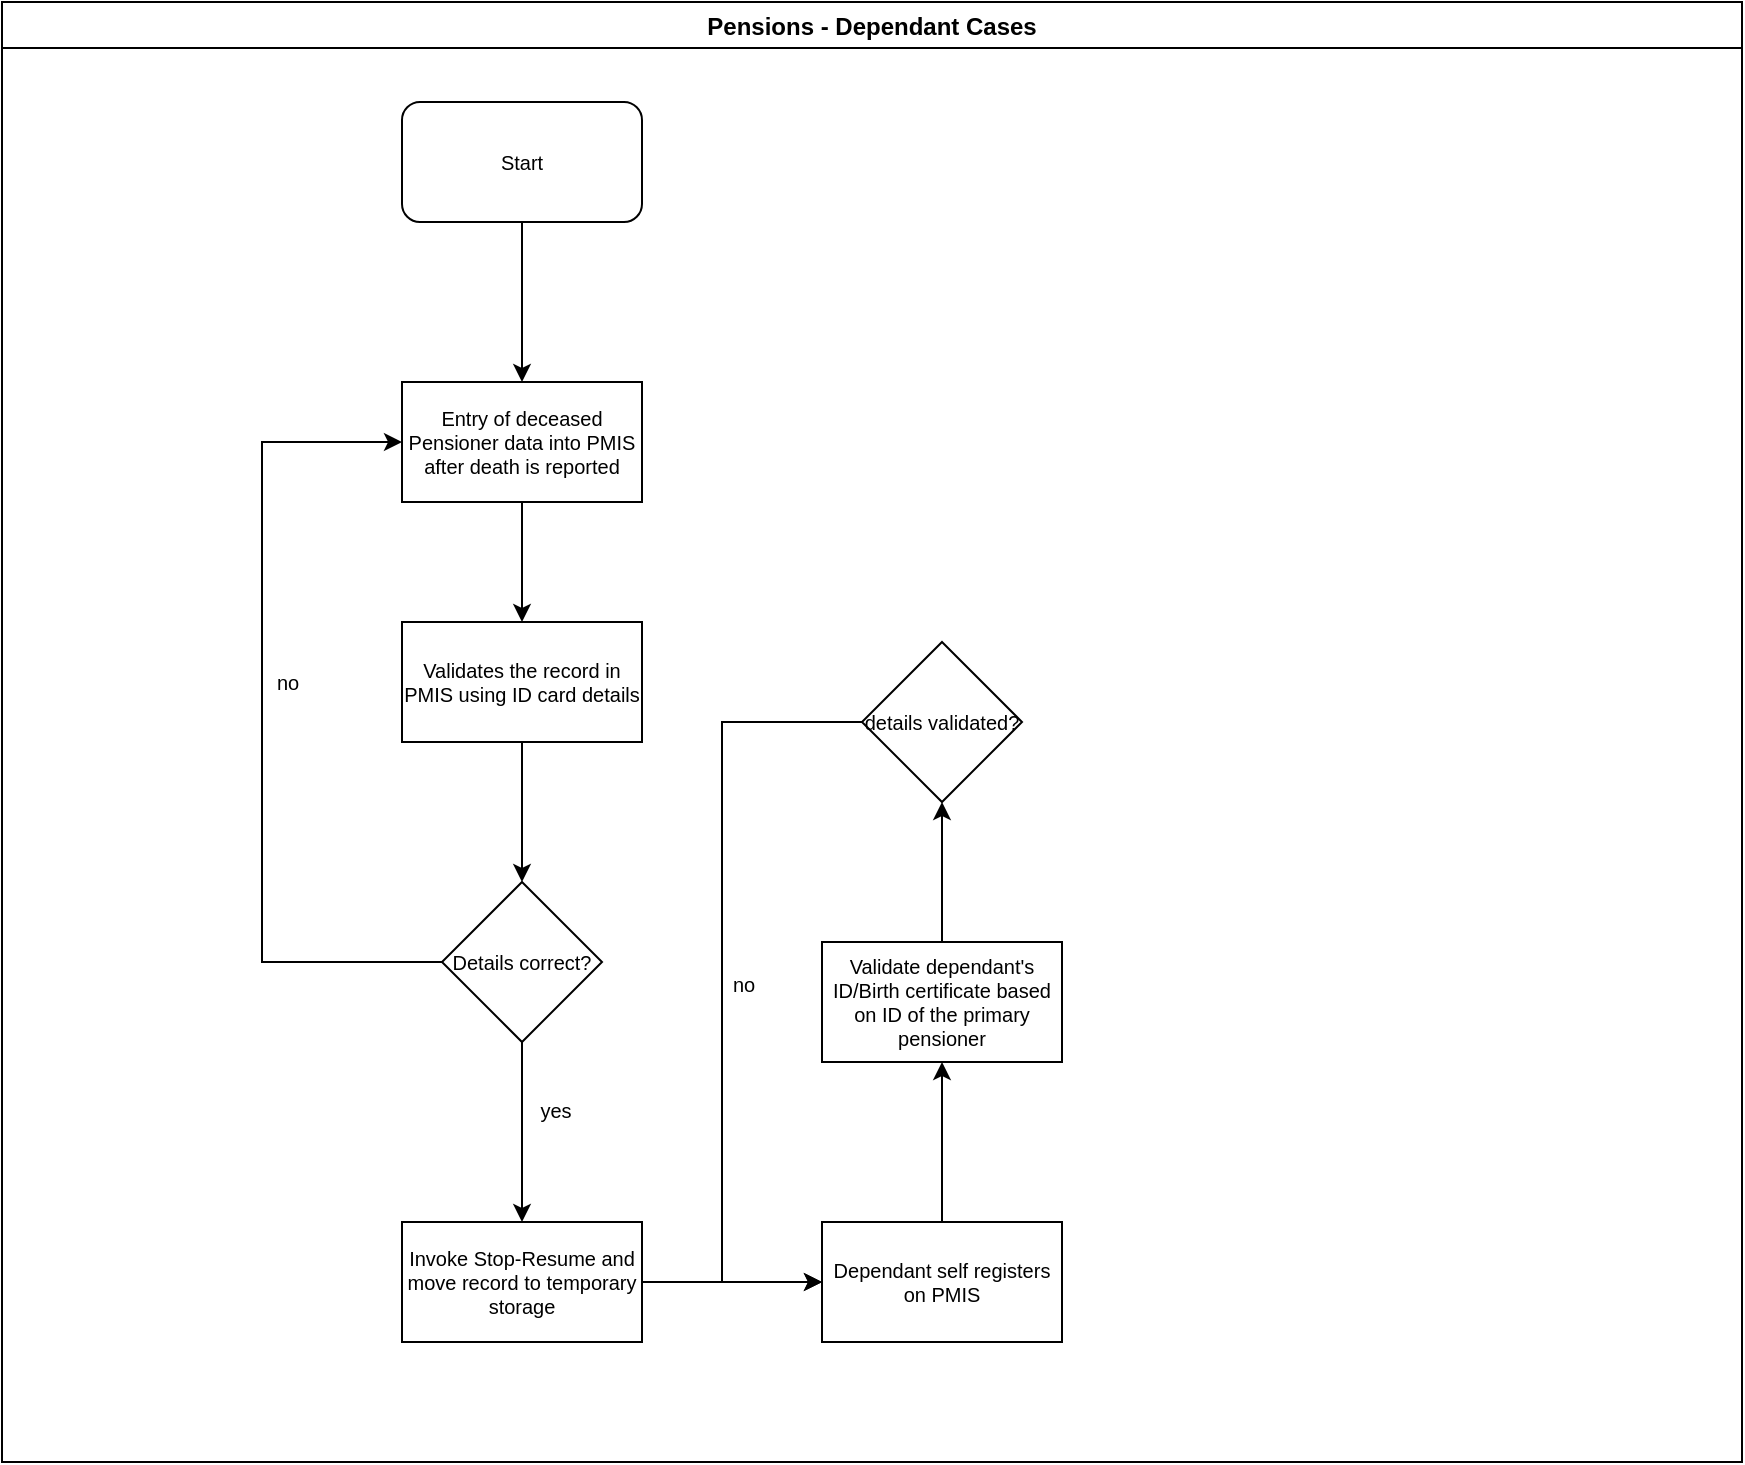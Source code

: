 <mxfile version="13.6.10" type="github">
  <diagram id="bF0rsbzrtMlWH6wpvClE" name="Page-1">
    <mxGraphModel dx="910" dy="487" grid="1" gridSize="10" guides="1" tooltips="1" connect="1" arrows="1" fold="1" page="1" pageScale="1" pageWidth="1169" pageHeight="827" math="0" shadow="0">
      <root>
        <mxCell id="0" />
        <mxCell id="1" parent="0" />
        <mxCell id="iUJv8x9J-QZsbXyGkX2S-1" value="Pensions - Dependant Cases" style="swimlane;" vertex="1" parent="1">
          <mxGeometry x="40" y="20" width="870" height="730" as="geometry" />
        </mxCell>
        <mxCell id="iUJv8x9J-QZsbXyGkX2S-2" value="Start" style="rounded=1;whiteSpace=wrap;html=1;fontSize=10;" vertex="1" parent="iUJv8x9J-QZsbXyGkX2S-1">
          <mxGeometry x="200" y="50" width="120" height="60" as="geometry" />
        </mxCell>
        <mxCell id="iUJv8x9J-QZsbXyGkX2S-3" value="Entry of deceased Pensioner data into PMIS after death is reported" style="rounded=0;whiteSpace=wrap;html=1;fontSize=10;" vertex="1" parent="iUJv8x9J-QZsbXyGkX2S-1">
          <mxGeometry x="200" y="190" width="120" height="60" as="geometry" />
        </mxCell>
        <mxCell id="iUJv8x9J-QZsbXyGkX2S-5" value="" style="edgeStyle=orthogonalEdgeStyle;rounded=0;orthogonalLoop=1;jettySize=auto;html=1;entryX=0.5;entryY=0;entryDx=0;entryDy=0;" edge="1" parent="iUJv8x9J-QZsbXyGkX2S-1" source="iUJv8x9J-QZsbXyGkX2S-2" target="iUJv8x9J-QZsbXyGkX2S-3">
          <mxGeometry relative="1" as="geometry">
            <mxPoint x="260" y="190" as="targetPoint" />
          </mxGeometry>
        </mxCell>
        <mxCell id="iUJv8x9J-QZsbXyGkX2S-6" value="Validates the record in PMIS using ID card details" style="whiteSpace=wrap;html=1;rounded=0;fontSize=10;" vertex="1" parent="iUJv8x9J-QZsbXyGkX2S-1">
          <mxGeometry x="200" y="310" width="120" height="60" as="geometry" />
        </mxCell>
        <mxCell id="iUJv8x9J-QZsbXyGkX2S-7" value="" style="edgeStyle=orthogonalEdgeStyle;rounded=0;orthogonalLoop=1;jettySize=auto;html=1;" edge="1" parent="iUJv8x9J-QZsbXyGkX2S-1" source="iUJv8x9J-QZsbXyGkX2S-3" target="iUJv8x9J-QZsbXyGkX2S-6">
          <mxGeometry relative="1" as="geometry" />
        </mxCell>
        <mxCell id="iUJv8x9J-QZsbXyGkX2S-12" value="yes" style="text;html=1;strokeColor=none;fillColor=none;align=center;verticalAlign=middle;whiteSpace=wrap;rounded=0;fontSize=10;" vertex="1" parent="iUJv8x9J-QZsbXyGkX2S-1">
          <mxGeometry x="257" y="544" width="40" height="20" as="geometry" />
        </mxCell>
        <mxCell id="iUJv8x9J-QZsbXyGkX2S-15" value="no" style="text;html=1;strokeColor=none;fillColor=none;align=center;verticalAlign=middle;whiteSpace=wrap;rounded=0;fontSize=10;" vertex="1" parent="iUJv8x9J-QZsbXyGkX2S-1">
          <mxGeometry x="123" y="330" width="40" height="20" as="geometry" />
        </mxCell>
        <mxCell id="iUJv8x9J-QZsbXyGkX2S-16" value="Dependant self registers on PMIS" style="whiteSpace=wrap;html=1;rounded=0;fontSize=10;" vertex="1" parent="iUJv8x9J-QZsbXyGkX2S-1">
          <mxGeometry x="410" y="610" width="120" height="60" as="geometry" />
        </mxCell>
        <mxCell id="iUJv8x9J-QZsbXyGkX2S-26" value="no" style="text;html=1;strokeColor=none;fillColor=none;align=center;verticalAlign=middle;whiteSpace=wrap;rounded=0;fontSize=10;" vertex="1" parent="iUJv8x9J-QZsbXyGkX2S-1">
          <mxGeometry x="351" y="481" width="40" height="20" as="geometry" />
        </mxCell>
        <mxCell id="iUJv8x9J-QZsbXyGkX2S-11" value="" style="edgeStyle=orthogonalEdgeStyle;rounded=0;orthogonalLoop=1;jettySize=auto;html=1;fontSize=10;" edge="1" parent="1" source="iUJv8x9J-QZsbXyGkX2S-8" target="iUJv8x9J-QZsbXyGkX2S-10">
          <mxGeometry relative="1" as="geometry" />
        </mxCell>
        <mxCell id="iUJv8x9J-QZsbXyGkX2S-14" value="" style="edgeStyle=orthogonalEdgeStyle;rounded=0;orthogonalLoop=1;jettySize=auto;html=1;fontSize=10;entryX=0;entryY=0.5;entryDx=0;entryDy=0;" edge="1" parent="1" source="iUJv8x9J-QZsbXyGkX2S-8" target="iUJv8x9J-QZsbXyGkX2S-3">
          <mxGeometry relative="1" as="geometry">
            <mxPoint x="200" y="500" as="targetPoint" />
            <Array as="points">
              <mxPoint x="170" y="500" />
              <mxPoint x="170" y="240" />
            </Array>
          </mxGeometry>
        </mxCell>
        <mxCell id="iUJv8x9J-QZsbXyGkX2S-8" value="Details correct?" style="rhombus;whiteSpace=wrap;html=1;rounded=0;fontSize=10;" vertex="1" parent="1">
          <mxGeometry x="260" y="460" width="80" height="80" as="geometry" />
        </mxCell>
        <mxCell id="iUJv8x9J-QZsbXyGkX2S-9" value="" style="edgeStyle=orthogonalEdgeStyle;rounded=0;orthogonalLoop=1;jettySize=auto;html=1;fontSize=10;" edge="1" parent="1" source="iUJv8x9J-QZsbXyGkX2S-6" target="iUJv8x9J-QZsbXyGkX2S-8">
          <mxGeometry relative="1" as="geometry" />
        </mxCell>
        <mxCell id="iUJv8x9J-QZsbXyGkX2S-17" value="" style="edgeStyle=orthogonalEdgeStyle;rounded=0;orthogonalLoop=1;jettySize=auto;html=1;fontSize=10;" edge="1" parent="1" source="iUJv8x9J-QZsbXyGkX2S-10" target="iUJv8x9J-QZsbXyGkX2S-16">
          <mxGeometry relative="1" as="geometry" />
        </mxCell>
        <mxCell id="iUJv8x9J-QZsbXyGkX2S-10" value="Invoke Stop-Resume and move record to temporary storage" style="whiteSpace=wrap;html=1;rounded=0;fontSize=10;" vertex="1" parent="1">
          <mxGeometry x="240" y="630" width="120" height="60" as="geometry" />
        </mxCell>
        <mxCell id="iUJv8x9J-QZsbXyGkX2S-23" value="" style="edgeStyle=orthogonalEdgeStyle;rounded=0;orthogonalLoop=1;jettySize=auto;html=1;fontSize=10;" edge="1" parent="1" source="iUJv8x9J-QZsbXyGkX2S-20" target="iUJv8x9J-QZsbXyGkX2S-22">
          <mxGeometry relative="1" as="geometry" />
        </mxCell>
        <mxCell id="iUJv8x9J-QZsbXyGkX2S-20" value="Validate dependant&#39;s ID/Birth certificate based on ID of the primary pensioner" style="whiteSpace=wrap;html=1;rounded=0;fontSize=10;" vertex="1" parent="1">
          <mxGeometry x="450" y="490" width="120" height="60" as="geometry" />
        </mxCell>
        <mxCell id="iUJv8x9J-QZsbXyGkX2S-21" value="" style="edgeStyle=orthogonalEdgeStyle;rounded=0;orthogonalLoop=1;jettySize=auto;html=1;fontSize=10;" edge="1" parent="1" source="iUJv8x9J-QZsbXyGkX2S-16" target="iUJv8x9J-QZsbXyGkX2S-20">
          <mxGeometry relative="1" as="geometry" />
        </mxCell>
        <mxCell id="iUJv8x9J-QZsbXyGkX2S-25" value="" style="edgeStyle=orthogonalEdgeStyle;rounded=0;orthogonalLoop=1;jettySize=auto;html=1;fontSize=10;entryX=0;entryY=0.5;entryDx=0;entryDy=0;" edge="1" parent="1" source="iUJv8x9J-QZsbXyGkX2S-22" target="iUJv8x9J-QZsbXyGkX2S-16">
          <mxGeometry relative="1" as="geometry">
            <mxPoint x="400" y="380" as="targetPoint" />
            <Array as="points">
              <mxPoint x="400" y="380" />
              <mxPoint x="400" y="660" />
            </Array>
          </mxGeometry>
        </mxCell>
        <mxCell id="iUJv8x9J-QZsbXyGkX2S-22" value="details validated?" style="rhombus;whiteSpace=wrap;html=1;rounded=0;fontSize=10;" vertex="1" parent="1">
          <mxGeometry x="470" y="340" width="80" height="80" as="geometry" />
        </mxCell>
      </root>
    </mxGraphModel>
  </diagram>
</mxfile>
